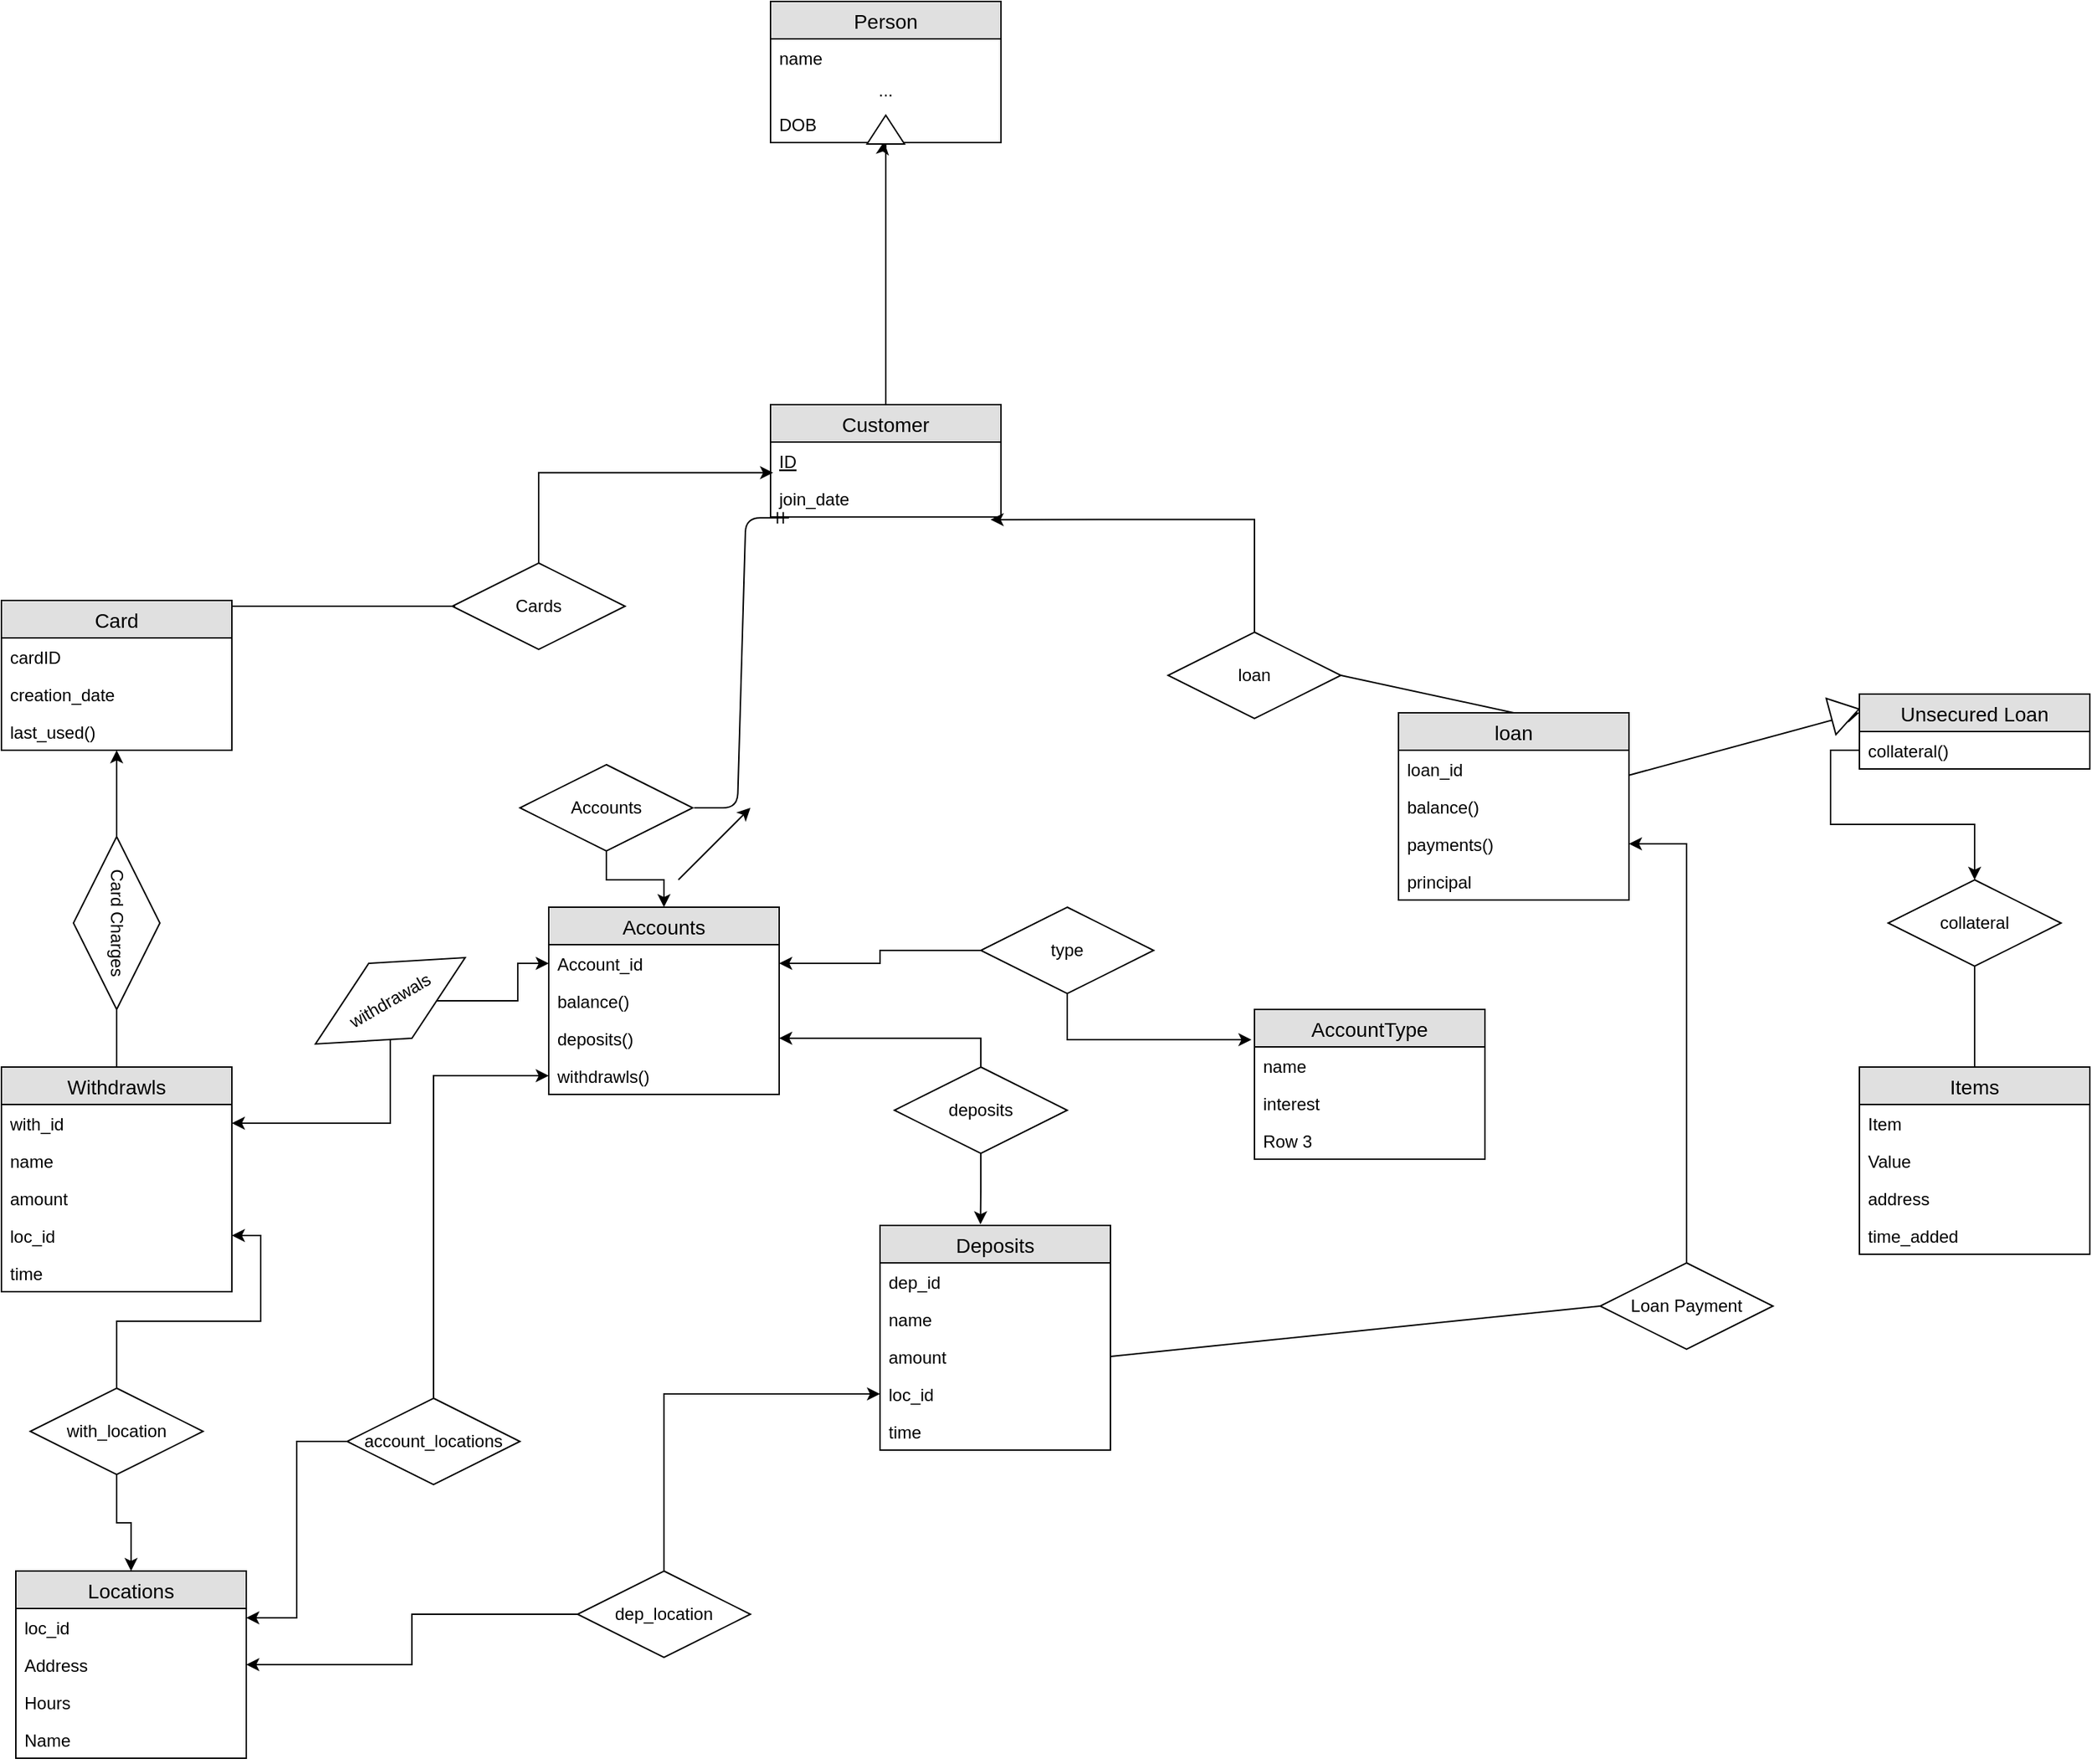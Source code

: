 <mxfile version="12.8.4" type="device"><diagram id="C5RBs43oDa-KdzZeNtuy" name="Page-1"><mxGraphModel dx="2480" dy="1294" grid="1" gridSize="10" guides="1" tooltips="1" connect="1" arrows="1" fold="1" page="1" pageScale="1" pageWidth="1600" pageHeight="900" math="0" shadow="0"><root><mxCell id="WIyWlLk6GJQsqaUBKTNV-0"/><mxCell id="WIyWlLk6GJQsqaUBKTNV-1" parent="WIyWlLk6GJQsqaUBKTNV-0"/><mxCell id="SJOalxwXmV7CWsOkklW5-0" value="Person" style="swimlane;fontStyle=0;childLayout=stackLayout;horizontal=1;startSize=26;fillColor=#e0e0e0;horizontalStack=0;resizeParent=1;resizeParentMax=0;resizeLast=0;collapsible=1;marginBottom=0;swimlaneFillColor=#ffffff;align=center;fontSize=14;" parent="WIyWlLk6GJQsqaUBKTNV-1" vertex="1"><mxGeometry x="594" y="20" width="160" height="98" as="geometry"/></mxCell><mxCell id="SJOalxwXmV7CWsOkklW5-1" value="name&#10;" style="text;strokeColor=none;fillColor=none;spacingLeft=4;spacingRight=4;overflow=hidden;rotatable=0;points=[[0,0.5],[1,0.5]];portConstraint=eastwest;fontSize=12;" parent="SJOalxwXmV7CWsOkklW5-0" vertex="1"><mxGeometry y="26" width="160" height="26" as="geometry"/></mxCell><mxCell id="s5HxDEJJB7jM8tBNOl8M-0" value="..." style="text;html=1;strokeColor=none;fillColor=none;align=center;verticalAlign=middle;whiteSpace=wrap;rounded=0;" vertex="1" parent="SJOalxwXmV7CWsOkklW5-0"><mxGeometry y="52" width="160" height="20" as="geometry"/></mxCell><mxCell id="SJOalxwXmV7CWsOkklW5-3" value="DOB" style="text;strokeColor=none;fillColor=none;spacingLeft=4;spacingRight=4;overflow=hidden;rotatable=0;points=[[0,0.5],[1,0.5]];portConstraint=eastwest;fontSize=12;" parent="SJOalxwXmV7CWsOkklW5-0" vertex="1"><mxGeometry y="72" width="160" height="26" as="geometry"/></mxCell><mxCell id="SJOalxwXmV7CWsOkklW5-6" value="Customer" style="swimlane;fontStyle=0;childLayout=stackLayout;horizontal=1;startSize=26;fillColor=#e0e0e0;horizontalStack=0;resizeParent=1;resizeParentMax=0;resizeLast=0;collapsible=1;marginBottom=0;swimlaneFillColor=#ffffff;align=center;fontSize=14;" parent="WIyWlLk6GJQsqaUBKTNV-1" vertex="1"><mxGeometry x="594" y="300" width="160" height="78" as="geometry"/></mxCell><mxCell id="SJOalxwXmV7CWsOkklW5-7" value="ID" style="text;strokeColor=none;fillColor=none;spacingLeft=4;spacingRight=4;overflow=hidden;rotatable=0;points=[[0,0.5],[1,0.5]];portConstraint=eastwest;fontSize=12;fontStyle=4" parent="SJOalxwXmV7CWsOkklW5-6" vertex="1"><mxGeometry y="26" width="160" height="26" as="geometry"/></mxCell><mxCell id="SJOalxwXmV7CWsOkklW5-8" value="join_date" style="text;strokeColor=none;fillColor=none;spacingLeft=4;spacingRight=4;overflow=hidden;rotatable=0;points=[[0,0.5],[1,0.5]];portConstraint=eastwest;fontSize=12;" parent="SJOalxwXmV7CWsOkklW5-6" vertex="1"><mxGeometry y="52" width="160" height="26" as="geometry"/></mxCell><mxCell id="2ycP82oEepqK2rCVVMqI-40" style="edgeStyle=orthogonalEdgeStyle;rounded=0;orthogonalLoop=1;jettySize=auto;html=1;entryX=0.011;entryY=-0.181;entryDx=0;entryDy=0;entryPerimeter=0;" parent="WIyWlLk6GJQsqaUBKTNV-1" source="SJOalxwXmV7CWsOkklW5-43" target="SJOalxwXmV7CWsOkklW5-8" edge="1"><mxGeometry relative="1" as="geometry"/></mxCell><mxCell id="SJOalxwXmV7CWsOkklW5-43" value="Cards" style="shape=rhombus;perimeter=rhombusPerimeter;whiteSpace=wrap;html=1;align=center;" parent="WIyWlLk6GJQsqaUBKTNV-1" vertex="1"><mxGeometry x="373" y="410" width="120" height="60" as="geometry"/></mxCell><mxCell id="SJOalxwXmV7CWsOkklW5-44" value="" style="endArrow=none;html=1;rounded=0;" parent="WIyWlLk6GJQsqaUBKTNV-1" edge="1"><mxGeometry relative="1" as="geometry"><mxPoint x="215" y="440" as="sourcePoint"/><mxPoint x="375" y="440" as="targetPoint"/></mxGeometry></mxCell><mxCell id="SJOalxwXmV7CWsOkklW5-49" value="Card" style="swimlane;fontStyle=0;childLayout=stackLayout;horizontal=1;startSize=26;fillColor=#e0e0e0;horizontalStack=0;resizeParent=1;resizeParentMax=0;resizeLast=0;collapsible=1;marginBottom=0;swimlaneFillColor=#ffffff;align=center;fontSize=14;" parent="WIyWlLk6GJQsqaUBKTNV-1" vertex="1"><mxGeometry x="60" y="436" width="160" height="104" as="geometry"/></mxCell><mxCell id="SJOalxwXmV7CWsOkklW5-50" value="cardID" style="text;strokeColor=none;fillColor=none;spacingLeft=4;spacingRight=4;overflow=hidden;rotatable=0;points=[[0,0.5],[1,0.5]];portConstraint=eastwest;fontSize=12;" parent="SJOalxwXmV7CWsOkklW5-49" vertex="1"><mxGeometry y="26" width="160" height="26" as="geometry"/></mxCell><mxCell id="SJOalxwXmV7CWsOkklW5-51" value="creation_date" style="text;strokeColor=none;fillColor=none;spacingLeft=4;spacingRight=4;overflow=hidden;rotatable=0;points=[[0,0.5],[1,0.5]];portConstraint=eastwest;fontSize=12;" parent="SJOalxwXmV7CWsOkklW5-49" vertex="1"><mxGeometry y="52" width="160" height="26" as="geometry"/></mxCell><mxCell id="SJOalxwXmV7CWsOkklW5-52" value="last_used()" style="text;strokeColor=none;fillColor=none;spacingLeft=4;spacingRight=4;overflow=hidden;rotatable=0;points=[[0,0.5],[1,0.5]];portConstraint=eastwest;fontSize=12;" parent="SJOalxwXmV7CWsOkklW5-49" vertex="1"><mxGeometry y="78" width="160" height="26" as="geometry"/></mxCell><mxCell id="SJOalxwXmV7CWsOkklW5-61" style="edgeStyle=orthogonalEdgeStyle;rounded=0;orthogonalLoop=1;jettySize=auto;html=1;" parent="WIyWlLk6GJQsqaUBKTNV-1" source="SJOalxwXmV7CWsOkklW5-57" target="SJOalxwXmV7CWsOkklW5-49" edge="1"><mxGeometry relative="1" as="geometry"/></mxCell><mxCell id="SJOalxwXmV7CWsOkklW5-57" value="Card Charges&lt;br&gt;" style="shape=rhombus;perimeter=rhombusPerimeter;whiteSpace=wrap;html=1;align=center;rotation=90;" parent="WIyWlLk6GJQsqaUBKTNV-1" vertex="1"><mxGeometry x="80" y="630" width="120" height="60" as="geometry"/></mxCell><mxCell id="SJOalxwXmV7CWsOkklW5-62" value="Withdrawls" style="swimlane;fontStyle=0;childLayout=stackLayout;horizontal=1;startSize=26;fillColor=#e0e0e0;horizontalStack=0;resizeParent=1;resizeParentMax=0;resizeLast=0;collapsible=1;marginBottom=0;swimlaneFillColor=#ffffff;align=center;fontSize=14;" parent="WIyWlLk6GJQsqaUBKTNV-1" vertex="1"><mxGeometry x="60" y="760" width="160" height="156" as="geometry"/></mxCell><mxCell id="SJOalxwXmV7CWsOkklW5-63" value="with_id" style="text;strokeColor=none;fillColor=none;spacingLeft=4;spacingRight=4;overflow=hidden;rotatable=0;points=[[0,0.5],[1,0.5]];portConstraint=eastwest;fontSize=12;" parent="SJOalxwXmV7CWsOkklW5-62" vertex="1"><mxGeometry y="26" width="160" height="26" as="geometry"/></mxCell><mxCell id="SJOalxwXmV7CWsOkklW5-64" value="name" style="text;strokeColor=none;fillColor=none;spacingLeft=4;spacingRight=4;overflow=hidden;rotatable=0;points=[[0,0.5],[1,0.5]];portConstraint=eastwest;fontSize=12;" parent="SJOalxwXmV7CWsOkklW5-62" vertex="1"><mxGeometry y="52" width="160" height="26" as="geometry"/></mxCell><mxCell id="SJOalxwXmV7CWsOkklW5-65" value="amount" style="text;strokeColor=none;fillColor=none;spacingLeft=4;spacingRight=4;overflow=hidden;rotatable=0;points=[[0,0.5],[1,0.5]];portConstraint=eastwest;fontSize=12;" parent="SJOalxwXmV7CWsOkklW5-62" vertex="1"><mxGeometry y="78" width="160" height="26" as="geometry"/></mxCell><mxCell id="SJOalxwXmV7CWsOkklW5-66" value="loc_id" style="text;strokeColor=none;fillColor=none;spacingLeft=4;spacingRight=4;overflow=hidden;rotatable=0;points=[[0,0.5],[1,0.5]];portConstraint=eastwest;fontSize=12;" parent="SJOalxwXmV7CWsOkklW5-62" vertex="1"><mxGeometry y="104" width="160" height="26" as="geometry"/></mxCell><mxCell id="SJOalxwXmV7CWsOkklW5-67" value="time" style="text;strokeColor=none;fillColor=none;spacingLeft=4;spacingRight=4;overflow=hidden;rotatable=0;points=[[0,0.5],[1,0.5]];portConstraint=eastwest;fontSize=12;" parent="SJOalxwXmV7CWsOkklW5-62" vertex="1"><mxGeometry y="130" width="160" height="26" as="geometry"/></mxCell><mxCell id="SJOalxwXmV7CWsOkklW5-69" value="" style="edgeStyle=entityRelationEdgeStyle;fontSize=12;html=1;endArrow=ERmandOne;entryX=0.08;entryY=1.025;entryDx=0;entryDy=0;entryPerimeter=0;" parent="WIyWlLk6GJQsqaUBKTNV-1" target="SJOalxwXmV7CWsOkklW5-8" edge="1"><mxGeometry width="100" height="100" relative="1" as="geometry"><mxPoint x="541.0" y="580" as="sourcePoint"/><mxPoint x="641.0" y="480" as="targetPoint"/></mxGeometry></mxCell><mxCell id="SJOalxwXmV7CWsOkklW5-75" style="edgeStyle=orthogonalEdgeStyle;rounded=0;orthogonalLoop=1;jettySize=auto;html=1;" parent="WIyWlLk6GJQsqaUBKTNV-1" source="SJOalxwXmV7CWsOkklW5-70" target="SJOalxwXmV7CWsOkklW5-71" edge="1"><mxGeometry relative="1" as="geometry"/></mxCell><mxCell id="SJOalxwXmV7CWsOkklW5-70" value="Accounts" style="shape=rhombus;perimeter=rhombusPerimeter;whiteSpace=wrap;html=1;align=center;" parent="WIyWlLk6GJQsqaUBKTNV-1" vertex="1"><mxGeometry x="420" y="550" width="120" height="60" as="geometry"/></mxCell><mxCell id="SJOalxwXmV7CWsOkklW5-71" value="Accounts" style="swimlane;fontStyle=0;childLayout=stackLayout;horizontal=1;startSize=26;fillColor=#e0e0e0;horizontalStack=0;resizeParent=1;resizeParentMax=0;resizeLast=0;collapsible=1;marginBottom=0;swimlaneFillColor=#ffffff;align=center;fontSize=14;" parent="WIyWlLk6GJQsqaUBKTNV-1" vertex="1"><mxGeometry x="440" y="649" width="160" height="130" as="geometry"/></mxCell><mxCell id="SJOalxwXmV7CWsOkklW5-72" value="Account_id" style="text;strokeColor=none;fillColor=none;spacingLeft=4;spacingRight=4;overflow=hidden;rotatable=0;points=[[0,0.5],[1,0.5]];portConstraint=eastwest;fontSize=12;" parent="SJOalxwXmV7CWsOkklW5-71" vertex="1"><mxGeometry y="26" width="160" height="26" as="geometry"/></mxCell><mxCell id="SJOalxwXmV7CWsOkklW5-73" value="balance()" style="text;strokeColor=none;fillColor=none;spacingLeft=4;spacingRight=4;overflow=hidden;rotatable=0;points=[[0,0.5],[1,0.5]];portConstraint=eastwest;fontSize=12;" parent="SJOalxwXmV7CWsOkklW5-71" vertex="1"><mxGeometry y="52" width="160" height="26" as="geometry"/></mxCell><mxCell id="SJOalxwXmV7CWsOkklW5-76" value="deposits()" style="text;strokeColor=none;fillColor=none;spacingLeft=4;spacingRight=4;overflow=hidden;rotatable=0;points=[[0,0.5],[1,0.5]];portConstraint=eastwest;fontSize=12;" parent="SJOalxwXmV7CWsOkklW5-71" vertex="1"><mxGeometry y="78" width="160" height="26" as="geometry"/></mxCell><mxCell id="SJOalxwXmV7CWsOkklW5-74" value="withdrawls()" style="text;strokeColor=none;fillColor=none;spacingLeft=4;spacingRight=4;overflow=hidden;rotatable=0;points=[[0,0.5],[1,0.5]];portConstraint=eastwest;fontSize=12;" parent="SJOalxwXmV7CWsOkklW5-71" vertex="1"><mxGeometry y="104" width="160" height="26" as="geometry"/></mxCell><mxCell id="SJOalxwXmV7CWsOkklW5-78" style="edgeStyle=orthogonalEdgeStyle;rounded=0;orthogonalLoop=1;jettySize=auto;html=1;entryX=1;entryY=0.5;entryDx=0;entryDy=0;" parent="WIyWlLk6GJQsqaUBKTNV-1" source="SJOalxwXmV7CWsOkklW5-77" target="SJOalxwXmV7CWsOkklW5-63" edge="1"><mxGeometry relative="1" as="geometry"/></mxCell><mxCell id="SJOalxwXmV7CWsOkklW5-79" style="edgeStyle=orthogonalEdgeStyle;rounded=0;orthogonalLoop=1;jettySize=auto;html=1;" parent="WIyWlLk6GJQsqaUBKTNV-1" source="SJOalxwXmV7CWsOkklW5-77" target="SJOalxwXmV7CWsOkklW5-72" edge="1"><mxGeometry relative="1" as="geometry"/></mxCell><mxCell id="SJOalxwXmV7CWsOkklW5-77" value="withdrawals" style="shape=rhombus;perimeter=rhombusPerimeter;whiteSpace=wrap;html=1;align=center;rotation=-30;" parent="WIyWlLk6GJQsqaUBKTNV-1" vertex="1"><mxGeometry x="270" y="684" width="120" height="60" as="geometry"/></mxCell><mxCell id="SJOalxwXmV7CWsOkklW5-81" style="edgeStyle=orthogonalEdgeStyle;rounded=0;orthogonalLoop=1;jettySize=auto;html=1;entryX=1;entryY=0.5;entryDx=0;entryDy=0;" parent="WIyWlLk6GJQsqaUBKTNV-1" source="SJOalxwXmV7CWsOkklW5-80" target="SJOalxwXmV7CWsOkklW5-76" edge="1"><mxGeometry relative="1" as="geometry"/></mxCell><mxCell id="SJOalxwXmV7CWsOkklW5-92" style="edgeStyle=orthogonalEdgeStyle;rounded=0;orthogonalLoop=1;jettySize=auto;html=1;entryX=0.436;entryY=-0.005;entryDx=0;entryDy=0;entryPerimeter=0;" parent="WIyWlLk6GJQsqaUBKTNV-1" source="SJOalxwXmV7CWsOkklW5-80" target="SJOalxwXmV7CWsOkklW5-86" edge="1"><mxGeometry relative="1" as="geometry"/></mxCell><mxCell id="SJOalxwXmV7CWsOkklW5-80" value="deposits" style="shape=rhombus;perimeter=rhombusPerimeter;whiteSpace=wrap;html=1;align=center;" parent="WIyWlLk6GJQsqaUBKTNV-1" vertex="1"><mxGeometry x="680" y="760" width="120" height="60" as="geometry"/></mxCell><mxCell id="SJOalxwXmV7CWsOkklW5-86" value="Deposits" style="swimlane;fontStyle=0;childLayout=stackLayout;horizontal=1;startSize=26;fillColor=#e0e0e0;horizontalStack=0;resizeParent=1;resizeParentMax=0;resizeLast=0;collapsible=1;marginBottom=0;swimlaneFillColor=#ffffff;align=center;fontSize=14;" parent="WIyWlLk6GJQsqaUBKTNV-1" vertex="1"><mxGeometry x="670" y="870" width="160" height="156" as="geometry"/></mxCell><mxCell id="SJOalxwXmV7CWsOkklW5-87" value="dep_id" style="text;strokeColor=none;fillColor=none;spacingLeft=4;spacingRight=4;overflow=hidden;rotatable=0;points=[[0,0.5],[1,0.5]];portConstraint=eastwest;fontSize=12;" parent="SJOalxwXmV7CWsOkklW5-86" vertex="1"><mxGeometry y="26" width="160" height="26" as="geometry"/></mxCell><mxCell id="SJOalxwXmV7CWsOkklW5-88" value="name" style="text;strokeColor=none;fillColor=none;spacingLeft=4;spacingRight=4;overflow=hidden;rotatable=0;points=[[0,0.5],[1,0.5]];portConstraint=eastwest;fontSize=12;" parent="SJOalxwXmV7CWsOkklW5-86" vertex="1"><mxGeometry y="52" width="160" height="26" as="geometry"/></mxCell><mxCell id="SJOalxwXmV7CWsOkklW5-89" value="amount" style="text;strokeColor=none;fillColor=none;spacingLeft=4;spacingRight=4;overflow=hidden;rotatable=0;points=[[0,0.5],[1,0.5]];portConstraint=eastwest;fontSize=12;" parent="SJOalxwXmV7CWsOkklW5-86" vertex="1"><mxGeometry y="78" width="160" height="26" as="geometry"/></mxCell><mxCell id="SJOalxwXmV7CWsOkklW5-90" value="loc_id" style="text;strokeColor=none;fillColor=none;spacingLeft=4;spacingRight=4;overflow=hidden;rotatable=0;points=[[0,0.5],[1,0.5]];portConstraint=eastwest;fontSize=12;" parent="SJOalxwXmV7CWsOkklW5-86" vertex="1"><mxGeometry y="104" width="160" height="26" as="geometry"/></mxCell><mxCell id="SJOalxwXmV7CWsOkklW5-91" value="time" style="text;strokeColor=none;fillColor=none;spacingLeft=4;spacingRight=4;overflow=hidden;rotatable=0;points=[[0,0.5],[1,0.5]];portConstraint=eastwest;fontSize=12;" parent="SJOalxwXmV7CWsOkklW5-86" vertex="1"><mxGeometry y="130" width="160" height="26" as="geometry"/></mxCell><mxCell id="SJOalxwXmV7CWsOkklW5-94" style="edgeStyle=orthogonalEdgeStyle;rounded=0;orthogonalLoop=1;jettySize=auto;html=1;" parent="WIyWlLk6GJQsqaUBKTNV-1" source="SJOalxwXmV7CWsOkklW5-93" target="SJOalxwXmV7CWsOkklW5-72" edge="1"><mxGeometry relative="1" as="geometry"/></mxCell><mxCell id="SJOalxwXmV7CWsOkklW5-99" style="edgeStyle=orthogonalEdgeStyle;rounded=0;orthogonalLoop=1;jettySize=auto;html=1;entryX=-0.013;entryY=-0.192;entryDx=0;entryDy=0;entryPerimeter=0;" parent="WIyWlLk6GJQsqaUBKTNV-1" source="SJOalxwXmV7CWsOkklW5-93" target="SJOalxwXmV7CWsOkklW5-96" edge="1"><mxGeometry relative="1" as="geometry"/></mxCell><mxCell id="SJOalxwXmV7CWsOkklW5-93" value="type" style="shape=rhombus;perimeter=rhombusPerimeter;whiteSpace=wrap;html=1;align=center;" parent="WIyWlLk6GJQsqaUBKTNV-1" vertex="1"><mxGeometry x="740" y="649" width="120" height="60" as="geometry"/></mxCell><mxCell id="SJOalxwXmV7CWsOkklW5-95" value="AccountType" style="swimlane;fontStyle=0;childLayout=stackLayout;horizontal=1;startSize=26;fillColor=#e0e0e0;horizontalStack=0;resizeParent=1;resizeParentMax=0;resizeLast=0;collapsible=1;marginBottom=0;swimlaneFillColor=#ffffff;align=center;fontSize=14;" parent="WIyWlLk6GJQsqaUBKTNV-1" vertex="1"><mxGeometry x="930" y="720" width="160" height="104" as="geometry"/></mxCell><mxCell id="SJOalxwXmV7CWsOkklW5-96" value="name" style="text;strokeColor=none;fillColor=none;spacingLeft=4;spacingRight=4;overflow=hidden;rotatable=0;points=[[0,0.5],[1,0.5]];portConstraint=eastwest;fontSize=12;" parent="SJOalxwXmV7CWsOkklW5-95" vertex="1"><mxGeometry y="26" width="160" height="26" as="geometry"/></mxCell><mxCell id="SJOalxwXmV7CWsOkklW5-97" value="interest" style="text;strokeColor=none;fillColor=none;spacingLeft=4;spacingRight=4;overflow=hidden;rotatable=0;points=[[0,0.5],[1,0.5]];portConstraint=eastwest;fontSize=12;" parent="SJOalxwXmV7CWsOkklW5-95" vertex="1"><mxGeometry y="52" width="160" height="26" as="geometry"/></mxCell><mxCell id="SJOalxwXmV7CWsOkklW5-98" value="Row 3" style="text;strokeColor=none;fillColor=none;spacingLeft=4;spacingRight=4;overflow=hidden;rotatable=0;points=[[0,0.5],[1,0.5]];portConstraint=eastwest;fontSize=12;" parent="SJOalxwXmV7CWsOkklW5-95" vertex="1"><mxGeometry y="78" width="160" height="26" as="geometry"/></mxCell><mxCell id="SJOalxwXmV7CWsOkklW5-101" style="edgeStyle=orthogonalEdgeStyle;rounded=0;orthogonalLoop=1;jettySize=auto;html=1;entryX=0.955;entryY=1.07;entryDx=0;entryDy=0;entryPerimeter=0;" parent="WIyWlLk6GJQsqaUBKTNV-1" source="SJOalxwXmV7CWsOkklW5-100" target="SJOalxwXmV7CWsOkklW5-8" edge="1"><mxGeometry relative="1" as="geometry"/></mxCell><mxCell id="SJOalxwXmV7CWsOkklW5-100" value="loan" style="shape=rhombus;perimeter=rhombusPerimeter;whiteSpace=wrap;html=1;align=center;" parent="WIyWlLk6GJQsqaUBKTNV-1" vertex="1"><mxGeometry x="870" y="458" width="120" height="60" as="geometry"/></mxCell><mxCell id="SJOalxwXmV7CWsOkklW5-102" value="loan" style="swimlane;fontStyle=0;childLayout=stackLayout;horizontal=1;startSize=26;fillColor=#e0e0e0;horizontalStack=0;resizeParent=1;resizeParentMax=0;resizeLast=0;collapsible=1;marginBottom=0;swimlaneFillColor=#ffffff;align=center;fontSize=14;" parent="WIyWlLk6GJQsqaUBKTNV-1" vertex="1"><mxGeometry x="1030" y="514" width="160" height="130" as="geometry"/></mxCell><mxCell id="SJOalxwXmV7CWsOkklW5-103" value="loan_id" style="text;strokeColor=none;fillColor=none;spacingLeft=4;spacingRight=4;overflow=hidden;rotatable=0;points=[[0,0.5],[1,0.5]];portConstraint=eastwest;fontSize=12;" parent="SJOalxwXmV7CWsOkklW5-102" vertex="1"><mxGeometry y="26" width="160" height="26" as="geometry"/></mxCell><mxCell id="SJOalxwXmV7CWsOkklW5-104" value="balance()" style="text;strokeColor=none;fillColor=none;spacingLeft=4;spacingRight=4;overflow=hidden;rotatable=0;points=[[0,0.5],[1,0.5]];portConstraint=eastwest;fontSize=12;" parent="SJOalxwXmV7CWsOkklW5-102" vertex="1"><mxGeometry y="52" width="160" height="26" as="geometry"/></mxCell><mxCell id="SJOalxwXmV7CWsOkklW5-105" value="payments()" style="text;strokeColor=none;fillColor=none;spacingLeft=4;spacingRight=4;overflow=hidden;rotatable=0;points=[[0,0.5],[1,0.5]];portConstraint=eastwest;fontSize=12;" parent="SJOalxwXmV7CWsOkklW5-102" vertex="1"><mxGeometry y="78" width="160" height="26" as="geometry"/></mxCell><mxCell id="SJOalxwXmV7CWsOkklW5-106" value="principal" style="text;strokeColor=none;fillColor=none;spacingLeft=4;spacingRight=4;overflow=hidden;rotatable=0;points=[[0,0.5],[1,0.5]];portConstraint=eastwest;fontSize=12;" parent="SJOalxwXmV7CWsOkklW5-102" vertex="1"><mxGeometry y="104" width="160" height="26" as="geometry"/></mxCell><mxCell id="SJOalxwXmV7CWsOkklW5-109" style="edgeStyle=orthogonalEdgeStyle;rounded=0;orthogonalLoop=1;jettySize=auto;html=1;" parent="WIyWlLk6GJQsqaUBKTNV-1" source="SJOalxwXmV7CWsOkklW5-108" target="SJOalxwXmV7CWsOkklW5-105" edge="1"><mxGeometry relative="1" as="geometry"/></mxCell><mxCell id="SJOalxwXmV7CWsOkklW5-108" value="Loan Payment" style="shape=rhombus;perimeter=rhombusPerimeter;whiteSpace=wrap;html=1;align=center;" parent="WIyWlLk6GJQsqaUBKTNV-1" vertex="1"><mxGeometry x="1170" y="896" width="120" height="60" as="geometry"/></mxCell><mxCell id="2ycP82oEepqK2rCVVMqI-0" value="Locations" style="swimlane;fontStyle=0;childLayout=stackLayout;horizontal=1;startSize=26;fillColor=#e0e0e0;horizontalStack=0;resizeParent=1;resizeParentMax=0;resizeLast=0;collapsible=1;marginBottom=0;swimlaneFillColor=#ffffff;align=center;fontSize=14;" parent="WIyWlLk6GJQsqaUBKTNV-1" vertex="1"><mxGeometry x="70" y="1110" width="160" height="130" as="geometry"/></mxCell><mxCell id="2ycP82oEepqK2rCVVMqI-31" value="loc_id" style="text;strokeColor=none;fillColor=none;spacingLeft=4;spacingRight=4;overflow=hidden;rotatable=0;points=[[0,0.5],[1,0.5]];portConstraint=eastwest;fontSize=12;" parent="2ycP82oEepqK2rCVVMqI-0" vertex="1"><mxGeometry y="26" width="160" height="26" as="geometry"/></mxCell><mxCell id="2ycP82oEepqK2rCVVMqI-1" value="Address" style="text;strokeColor=none;fillColor=none;spacingLeft=4;spacingRight=4;overflow=hidden;rotatable=0;points=[[0,0.5],[1,0.5]];portConstraint=eastwest;fontSize=12;" parent="2ycP82oEepqK2rCVVMqI-0" vertex="1"><mxGeometry y="52" width="160" height="26" as="geometry"/></mxCell><mxCell id="2ycP82oEepqK2rCVVMqI-2" value="Hours" style="text;strokeColor=none;fillColor=none;spacingLeft=4;spacingRight=4;overflow=hidden;rotatable=0;points=[[0,0.5],[1,0.5]];portConstraint=eastwest;fontSize=12;" parent="2ycP82oEepqK2rCVVMqI-0" vertex="1"><mxGeometry y="78" width="160" height="26" as="geometry"/></mxCell><mxCell id="2ycP82oEepqK2rCVVMqI-3" value="Name" style="text;strokeColor=none;fillColor=none;spacingLeft=4;spacingRight=4;overflow=hidden;rotatable=0;points=[[0,0.5],[1,0.5]];portConstraint=eastwest;fontSize=12;" parent="2ycP82oEepqK2rCVVMqI-0" vertex="1"><mxGeometry y="104" width="160" height="26" as="geometry"/></mxCell><mxCell id="2ycP82oEepqK2rCVVMqI-7" value="Unsecured Loan" style="swimlane;fontStyle=0;childLayout=stackLayout;horizontal=1;startSize=26;fillColor=#e0e0e0;horizontalStack=0;resizeParent=1;resizeParentMax=0;resizeLast=0;collapsible=1;marginBottom=0;swimlaneFillColor=#ffffff;align=center;fontSize=14;" parent="WIyWlLk6GJQsqaUBKTNV-1" vertex="1"><mxGeometry x="1350" y="501" width="160" height="52" as="geometry"/></mxCell><mxCell id="2ycP82oEepqK2rCVVMqI-8" value="collateral()" style="text;strokeColor=none;fillColor=none;spacingLeft=4;spacingRight=4;overflow=hidden;rotatable=0;points=[[0,0.5],[1,0.5]];portConstraint=eastwest;fontSize=12;" parent="2ycP82oEepqK2rCVVMqI-7" vertex="1"><mxGeometry y="26" width="160" height="26" as="geometry"/></mxCell><mxCell id="2ycP82oEepqK2rCVVMqI-11" value="Items" style="swimlane;fontStyle=0;childLayout=stackLayout;horizontal=1;startSize=26;fillColor=#e0e0e0;horizontalStack=0;resizeParent=1;resizeParentMax=0;resizeLast=0;collapsible=1;marginBottom=0;swimlaneFillColor=#ffffff;align=center;fontSize=14;" parent="WIyWlLk6GJQsqaUBKTNV-1" vertex="1"><mxGeometry x="1350" y="760" width="160" height="130" as="geometry"/></mxCell><mxCell id="2ycP82oEepqK2rCVVMqI-12" value="Item" style="text;strokeColor=none;fillColor=none;spacingLeft=4;spacingRight=4;overflow=hidden;rotatable=0;points=[[0,0.5],[1,0.5]];portConstraint=eastwest;fontSize=12;" parent="2ycP82oEepqK2rCVVMqI-11" vertex="1"><mxGeometry y="26" width="160" height="26" as="geometry"/></mxCell><mxCell id="2ycP82oEepqK2rCVVMqI-13" value="Value" style="text;strokeColor=none;fillColor=none;spacingLeft=4;spacingRight=4;overflow=hidden;rotatable=0;points=[[0,0.5],[1,0.5]];portConstraint=eastwest;fontSize=12;" parent="2ycP82oEepqK2rCVVMqI-11" vertex="1"><mxGeometry y="52" width="160" height="26" as="geometry"/></mxCell><mxCell id="2ycP82oEepqK2rCVVMqI-34" value="address" style="text;strokeColor=none;fillColor=none;spacingLeft=4;spacingRight=4;overflow=hidden;rotatable=0;points=[[0,0.5],[1,0.5]];portConstraint=eastwest;fontSize=12;" parent="2ycP82oEepqK2rCVVMqI-11" vertex="1"><mxGeometry y="78" width="160" height="26" as="geometry"/></mxCell><mxCell id="2ycP82oEepqK2rCVVMqI-14" value="time_added" style="text;strokeColor=none;fillColor=none;spacingLeft=4;spacingRight=4;overflow=hidden;rotatable=0;points=[[0,0.5],[1,0.5]];portConstraint=eastwest;fontSize=12;" parent="2ycP82oEepqK2rCVVMqI-11" vertex="1"><mxGeometry y="104" width="160" height="26" as="geometry"/></mxCell><mxCell id="2ycP82oEepqK2rCVVMqI-15" value="collateral" style="shape=rhombus;perimeter=rhombusPerimeter;whiteSpace=wrap;html=1;align=center;" parent="WIyWlLk6GJQsqaUBKTNV-1" vertex="1"><mxGeometry x="1370" y="630" width="120" height="60" as="geometry"/></mxCell><mxCell id="2ycP82oEepqK2rCVVMqI-41" style="edgeStyle=orthogonalEdgeStyle;rounded=0;orthogonalLoop=1;jettySize=auto;html=1;entryX=1;entryY=0.25;entryDx=0;entryDy=0;" parent="WIyWlLk6GJQsqaUBKTNV-1" source="2ycP82oEepqK2rCVVMqI-21" target="2ycP82oEepqK2rCVVMqI-0" edge="1"><mxGeometry relative="1" as="geometry"/></mxCell><mxCell id="2ycP82oEepqK2rCVVMqI-42" style="edgeStyle=orthogonalEdgeStyle;rounded=0;orthogonalLoop=1;jettySize=auto;html=1;" parent="WIyWlLk6GJQsqaUBKTNV-1" source="2ycP82oEepqK2rCVVMqI-21" target="SJOalxwXmV7CWsOkklW5-74" edge="1"><mxGeometry relative="1" as="geometry"/></mxCell><mxCell id="2ycP82oEepqK2rCVVMqI-21" value="account_locations" style="shape=rhombus;perimeter=rhombusPerimeter;whiteSpace=wrap;html=1;align=center;" parent="WIyWlLk6GJQsqaUBKTNV-1" vertex="1"><mxGeometry x="300" y="990" width="120" height="60" as="geometry"/></mxCell><mxCell id="2ycP82oEepqK2rCVVMqI-27" value="" style="edgeStyle=orthogonalEdgeStyle;rounded=0;orthogonalLoop=1;jettySize=auto;html=1;entryX=1;entryY=0.5;entryDx=0;entryDy=0;" parent="WIyWlLk6GJQsqaUBKTNV-1" source="2ycP82oEepqK2rCVVMqI-25" target="2ycP82oEepqK2rCVVMqI-1" edge="1"><mxGeometry relative="1" as="geometry"><mxPoint x="380" y="1140" as="targetPoint"/></mxGeometry></mxCell><mxCell id="2ycP82oEepqK2rCVVMqI-29" value="" style="edgeStyle=orthogonalEdgeStyle;rounded=0;orthogonalLoop=1;jettySize=auto;html=1;entryX=0;entryY=0.5;entryDx=0;entryDy=0;" parent="WIyWlLk6GJQsqaUBKTNV-1" source="2ycP82oEepqK2rCVVMqI-25" target="SJOalxwXmV7CWsOkklW5-90" edge="1"><mxGeometry relative="1" as="geometry"><mxPoint x="660.0" y="1140" as="targetPoint"/></mxGeometry></mxCell><mxCell id="2ycP82oEepqK2rCVVMqI-25" value="dep_location" style="shape=rhombus;perimeter=rhombusPerimeter;whiteSpace=wrap;html=1;align=center;" parent="WIyWlLk6GJQsqaUBKTNV-1" vertex="1"><mxGeometry x="460" y="1110" width="120" height="60" as="geometry"/></mxCell><mxCell id="2ycP82oEepqK2rCVVMqI-32" style="edgeStyle=orthogonalEdgeStyle;rounded=0;orthogonalLoop=1;jettySize=auto;html=1;entryX=0.5;entryY=0;entryDx=0;entryDy=0;" parent="WIyWlLk6GJQsqaUBKTNV-1" source="2ycP82oEepqK2rCVVMqI-30" target="2ycP82oEepqK2rCVVMqI-0" edge="1"><mxGeometry relative="1" as="geometry"/></mxCell><mxCell id="2ycP82oEepqK2rCVVMqI-33" style="edgeStyle=orthogonalEdgeStyle;rounded=0;orthogonalLoop=1;jettySize=auto;html=1;" parent="WIyWlLk6GJQsqaUBKTNV-1" source="2ycP82oEepqK2rCVVMqI-30" target="SJOalxwXmV7CWsOkklW5-66" edge="1"><mxGeometry relative="1" as="geometry"/></mxCell><mxCell id="2ycP82oEepqK2rCVVMqI-30" value="with_location" style="shape=rhombus;perimeter=rhombusPerimeter;whiteSpace=wrap;html=1;align=center;" parent="WIyWlLk6GJQsqaUBKTNV-1" vertex="1"><mxGeometry x="80" y="983" width="120" height="60" as="geometry"/></mxCell><mxCell id="2ycP82oEepqK2rCVVMqI-35" value="" style="endArrow=classic;html=1;entryX=0.493;entryY=0.973;entryDx=0;entryDy=0;entryPerimeter=0;" parent="WIyWlLk6GJQsqaUBKTNV-1" source="2ycP82oEepqK2rCVVMqI-36" target="SJOalxwXmV7CWsOkklW5-3" edge="1"><mxGeometry width="50" height="50" relative="1" as="geometry"><mxPoint x="673" y="290" as="sourcePoint"/><mxPoint x="700" y="250" as="targetPoint"/></mxGeometry></mxCell><mxCell id="2ycP82oEepqK2rCVVMqI-37" value="" style="endArrow=classic;html=1;entryX=1;entryY=0.5;entryDx=0;entryDy=0;" parent="WIyWlLk6GJQsqaUBKTNV-1" source="SJOalxwXmV7CWsOkklW5-6" target="2ycP82oEepqK2rCVVMqI-36" edge="1"><mxGeometry width="50" height="50" relative="1" as="geometry"><mxPoint x="673.819" y="300" as="sourcePoint"/><mxPoint x="672.88" y="97.298" as="targetPoint"/></mxGeometry></mxCell><mxCell id="2ycP82oEepqK2rCVVMqI-36" value="" style="triangle;whiteSpace=wrap;html=1;rotation=-90;" parent="WIyWlLk6GJQsqaUBKTNV-1" vertex="1"><mxGeometry x="664" y="96" width="20" height="26" as="geometry"/></mxCell><mxCell id="2ycP82oEepqK2rCVVMqI-43" value="" style="endArrow=classic;html=1;" parent="WIyWlLk6GJQsqaUBKTNV-1" edge="1"><mxGeometry width="50" height="50" relative="1" as="geometry"><mxPoint x="530" y="630" as="sourcePoint"/><mxPoint x="580" y="580" as="targetPoint"/></mxGeometry></mxCell><mxCell id="2ycP82oEepqK2rCVVMqI-44" value="" style="endArrow=none;html=1;entryX=1;entryY=0.5;entryDx=0;entryDy=0;exitX=0.5;exitY=0;exitDx=0;exitDy=0;" parent="WIyWlLk6GJQsqaUBKTNV-1" source="SJOalxwXmV7CWsOkklW5-62" target="SJOalxwXmV7CWsOkklW5-57" edge="1"><mxGeometry width="50" height="50" relative="1" as="geometry"><mxPoint x="120" y="760" as="sourcePoint"/><mxPoint x="170" y="710" as="targetPoint"/></mxGeometry></mxCell><mxCell id="2ycP82oEepqK2rCVVMqI-45" value="" style="endArrow=none;html=1;entryX=0.5;entryY=0;entryDx=0;entryDy=0;exitX=1;exitY=0.5;exitDx=0;exitDy=0;" parent="WIyWlLk6GJQsqaUBKTNV-1" source="SJOalxwXmV7CWsOkklW5-100" target="SJOalxwXmV7CWsOkklW5-102" edge="1"><mxGeometry width="50" height="50" relative="1" as="geometry"><mxPoint x="990" y="470" as="sourcePoint"/><mxPoint x="1040" y="420" as="targetPoint"/></mxGeometry></mxCell><mxCell id="2ycP82oEepqK2rCVVMqI-46" value="" style="endArrow=none;html=1;entryX=0;entryY=0.5;entryDx=0;entryDy=0;exitX=1;exitY=0.5;exitDx=0;exitDy=0;" parent="WIyWlLk6GJQsqaUBKTNV-1" source="SJOalxwXmV7CWsOkklW5-89" target="SJOalxwXmV7CWsOkklW5-108" edge="1"><mxGeometry width="50" height="50" relative="1" as="geometry"><mxPoint x="990" y="960" as="sourcePoint"/><mxPoint x="1040" y="910" as="targetPoint"/></mxGeometry></mxCell><mxCell id="2ycP82oEepqK2rCVVMqI-47" value="" style="endArrow=classic;html=1;entryX=0;entryY=0.25;entryDx=0;entryDy=0;" parent="WIyWlLk6GJQsqaUBKTNV-1" source="SJOalxwXmV7CWsOkklW5-102" target="2ycP82oEepqK2rCVVMqI-7" edge="1"><mxGeometry width="50" height="50" relative="1" as="geometry"><mxPoint x="1280" y="640" as="sourcePoint"/><mxPoint x="1278.88" y="437.298" as="targetPoint"/></mxGeometry></mxCell><mxCell id="2ycP82oEepqK2rCVVMqI-48" value="" style="triangle;whiteSpace=wrap;html=1;rotation=-15;" parent="WIyWlLk6GJQsqaUBKTNV-1" vertex="1"><mxGeometry x="1330" y="501" width="20" height="26" as="geometry"/></mxCell><mxCell id="2ycP82oEepqK2rCVVMqI-49" style="edgeStyle=orthogonalEdgeStyle;rounded=0;orthogonalLoop=1;jettySize=auto;html=1;entryX=0.5;entryY=0;entryDx=0;entryDy=0;" parent="WIyWlLk6GJQsqaUBKTNV-1" source="2ycP82oEepqK2rCVVMqI-8" target="2ycP82oEepqK2rCVVMqI-15" edge="1"><mxGeometry relative="1" as="geometry"/></mxCell><mxCell id="2ycP82oEepqK2rCVVMqI-50" value="" style="endArrow=none;html=1;entryX=0.5;entryY=1;entryDx=0;entryDy=0;exitX=0.5;exitY=0;exitDx=0;exitDy=0;" parent="WIyWlLk6GJQsqaUBKTNV-1" source="2ycP82oEepqK2rCVVMqI-11" target="2ycP82oEepqK2rCVVMqI-15" edge="1"><mxGeometry width="50" height="50" relative="1" as="geometry"><mxPoint x="1410" y="760" as="sourcePoint"/><mxPoint x="1460" y="710" as="targetPoint"/></mxGeometry></mxCell></root></mxGraphModel></diagram></mxfile>